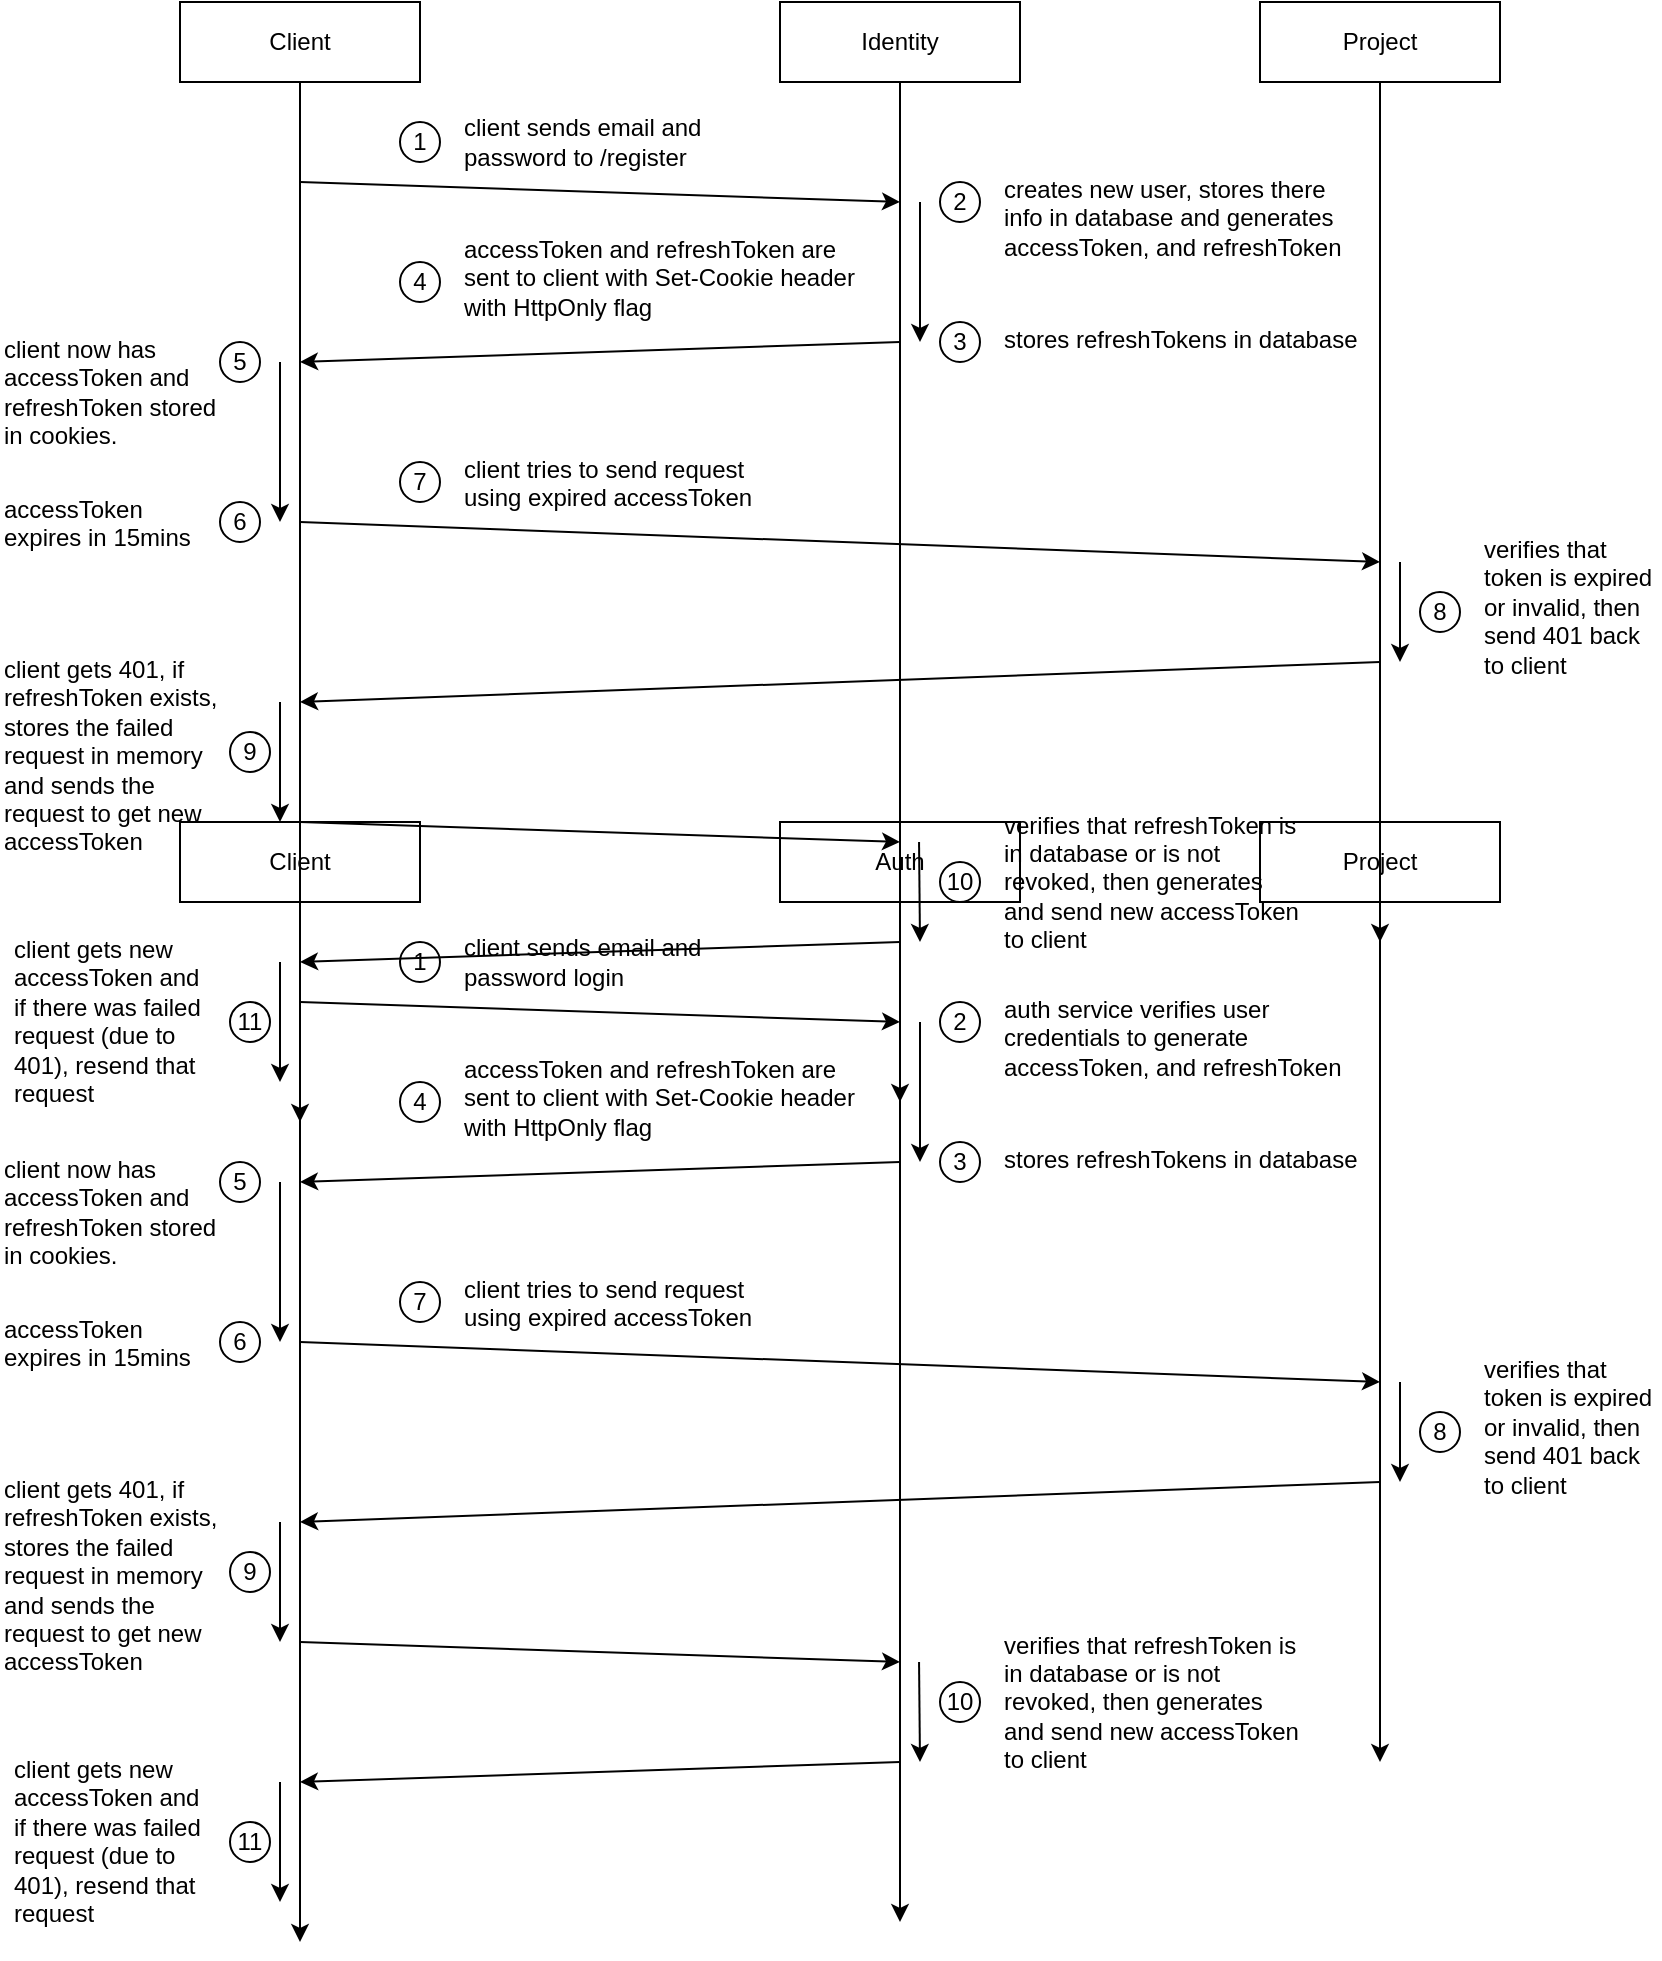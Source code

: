 <mxfile version="21.6.5" type="device">
  <diagram id="YGf_c_5mHE16U1Z5lPLA" name="signup">
    <mxGraphModel dx="1036" dy="606" grid="1" gridSize="10" guides="1" tooltips="1" connect="1" arrows="1" fold="1" page="1" pageScale="1" pageWidth="850" pageHeight="1100" math="0" shadow="0">
      <root>
        <mxCell id="0" />
        <mxCell id="1" parent="0" />
        <mxCell id="GX3pyJZaXBObSDuGrAC7-1" value="" style="edgeStyle=orthogonalEdgeStyle;rounded=0;orthogonalLoop=1;jettySize=auto;html=1;" parent="1" source="GX3pyJZaXBObSDuGrAC7-2" edge="1">
          <mxGeometry relative="1" as="geometry">
            <mxPoint x="160" y="980" as="targetPoint" />
          </mxGeometry>
        </mxCell>
        <mxCell id="GX3pyJZaXBObSDuGrAC7-2" value="Client" style="rounded=0;whiteSpace=wrap;html=1;" parent="1" vertex="1">
          <mxGeometry x="100" y="420" width="120" height="40" as="geometry" />
        </mxCell>
        <mxCell id="GX3pyJZaXBObSDuGrAC7-3" value="" style="edgeStyle=orthogonalEdgeStyle;rounded=0;orthogonalLoop=1;jettySize=auto;html=1;" parent="1" source="GX3pyJZaXBObSDuGrAC7-4" edge="1">
          <mxGeometry relative="1" as="geometry">
            <mxPoint x="460" y="970" as="targetPoint" />
          </mxGeometry>
        </mxCell>
        <mxCell id="GX3pyJZaXBObSDuGrAC7-4" value="Auth" style="rounded=0;whiteSpace=wrap;html=1;" parent="1" vertex="1">
          <mxGeometry x="400" y="420" width="120" height="40" as="geometry" />
        </mxCell>
        <mxCell id="GX3pyJZaXBObSDuGrAC7-5" value="" style="edgeStyle=orthogonalEdgeStyle;rounded=0;orthogonalLoop=1;jettySize=auto;html=1;" parent="1" source="GX3pyJZaXBObSDuGrAC7-6" edge="1">
          <mxGeometry relative="1" as="geometry">
            <mxPoint x="700" y="890" as="targetPoint" />
          </mxGeometry>
        </mxCell>
        <mxCell id="GX3pyJZaXBObSDuGrAC7-6" value="Project" style="rounded=0;whiteSpace=wrap;html=1;" parent="1" vertex="1">
          <mxGeometry x="640" y="420" width="120" height="40" as="geometry" />
        </mxCell>
        <mxCell id="GX3pyJZaXBObSDuGrAC7-7" value="" style="endArrow=classic;html=1;rounded=0;" parent="1" edge="1">
          <mxGeometry width="50" height="50" relative="1" as="geometry">
            <mxPoint x="160" y="510" as="sourcePoint" />
            <mxPoint x="460" y="520" as="targetPoint" />
          </mxGeometry>
        </mxCell>
        <mxCell id="GX3pyJZaXBObSDuGrAC7-8" value="1" style="ellipse;whiteSpace=wrap;html=1;aspect=fixed;" parent="1" vertex="1">
          <mxGeometry x="210" y="480" width="20" height="20" as="geometry" />
        </mxCell>
        <mxCell id="GX3pyJZaXBObSDuGrAC7-9" value="client sends email and&lt;br&gt;password login" style="text;html=1;align=left;verticalAlign=middle;resizable=1;points=[];autosize=1;strokeColor=none;fillColor=none;movable=1;rotatable=1;deletable=1;editable=1;locked=0;connectable=1;" parent="1" vertex="1">
          <mxGeometry x="240" y="470" width="140" height="40" as="geometry" />
        </mxCell>
        <mxCell id="GX3pyJZaXBObSDuGrAC7-10" value="2" style="ellipse;whiteSpace=wrap;html=1;aspect=fixed;" parent="1" vertex="1">
          <mxGeometry x="480" y="510" width="20" height="20" as="geometry" />
        </mxCell>
        <mxCell id="GX3pyJZaXBObSDuGrAC7-11" value="auth service verifies user credentials to generate&amp;nbsp;&lt;br&gt;accessToken, and refreshToken" style="text;whiteSpace=wrap;html=1;" parent="1" vertex="1">
          <mxGeometry x="510" y="500" width="180" height="60" as="geometry" />
        </mxCell>
        <mxCell id="GX3pyJZaXBObSDuGrAC7-12" value="3" style="ellipse;whiteSpace=wrap;html=1;aspect=fixed;" parent="1" vertex="1">
          <mxGeometry x="480" y="580" width="20" height="20" as="geometry" />
        </mxCell>
        <mxCell id="GX3pyJZaXBObSDuGrAC7-13" value="stores refreshTokens in database" style="text;whiteSpace=wrap;html=1;" parent="1" vertex="1">
          <mxGeometry x="510" y="575" width="200" height="30" as="geometry" />
        </mxCell>
        <mxCell id="GX3pyJZaXBObSDuGrAC7-14" value="" style="endArrow=classic;html=1;rounded=0;" parent="1" edge="1">
          <mxGeometry width="50" height="50" relative="1" as="geometry">
            <mxPoint x="470" y="520" as="sourcePoint" />
            <mxPoint x="470" y="590" as="targetPoint" />
          </mxGeometry>
        </mxCell>
        <mxCell id="GX3pyJZaXBObSDuGrAC7-15" value="" style="endArrow=classic;html=1;rounded=0;" parent="1" edge="1">
          <mxGeometry width="50" height="50" relative="1" as="geometry">
            <mxPoint x="460" y="590" as="sourcePoint" />
            <mxPoint x="160" y="600" as="targetPoint" />
          </mxGeometry>
        </mxCell>
        <mxCell id="GX3pyJZaXBObSDuGrAC7-16" value="4" style="ellipse;whiteSpace=wrap;html=1;aspect=fixed;" parent="1" vertex="1">
          <mxGeometry x="210" y="550" width="20" height="20" as="geometry" />
        </mxCell>
        <mxCell id="GX3pyJZaXBObSDuGrAC7-17" value="accessToken and refreshToken are&#xa;sent to client with Set-Cookie header&#xa;with HttpOnly flag" style="text;whiteSpace=wrap;html=1;" parent="1" vertex="1">
          <mxGeometry x="240" y="530" width="200" height="60" as="geometry" />
        </mxCell>
        <mxCell id="GX3pyJZaXBObSDuGrAC7-18" value="" style="endArrow=classic;html=1;rounded=0;" parent="1" edge="1">
          <mxGeometry width="50" height="50" relative="1" as="geometry">
            <mxPoint x="150" y="600" as="sourcePoint" />
            <mxPoint x="150" y="680" as="targetPoint" />
          </mxGeometry>
        </mxCell>
        <mxCell id="GX3pyJZaXBObSDuGrAC7-19" value="5" style="ellipse;whiteSpace=wrap;html=1;aspect=fixed;" parent="1" vertex="1">
          <mxGeometry x="120" y="590" width="20" height="20" as="geometry" />
        </mxCell>
        <mxCell id="GX3pyJZaXBObSDuGrAC7-20" value="client now has accessToken and refreshToken stored in cookies." style="text;whiteSpace=wrap;html=1;" parent="1" vertex="1">
          <mxGeometry x="10" y="580" width="110" height="70" as="geometry" />
        </mxCell>
        <mxCell id="GX3pyJZaXBObSDuGrAC7-21" value="accessToken expires in 15mins" style="text;whiteSpace=wrap;html=1;" parent="1" vertex="1">
          <mxGeometry x="10" y="660" width="110" height="40" as="geometry" />
        </mxCell>
        <mxCell id="GX3pyJZaXBObSDuGrAC7-22" value="6" style="ellipse;whiteSpace=wrap;html=1;aspect=fixed;" parent="1" vertex="1">
          <mxGeometry x="120" y="670" width="20" height="20" as="geometry" />
        </mxCell>
        <mxCell id="GX3pyJZaXBObSDuGrAC7-23" value="7" style="ellipse;whiteSpace=wrap;html=1;aspect=fixed;" parent="1" vertex="1">
          <mxGeometry x="210" y="650" width="20" height="20" as="geometry" />
        </mxCell>
        <mxCell id="GX3pyJZaXBObSDuGrAC7-24" value="" style="endArrow=classic;html=1;rounded=0;" parent="1" edge="1">
          <mxGeometry width="50" height="50" relative="1" as="geometry">
            <mxPoint x="160" y="680" as="sourcePoint" />
            <mxPoint x="700" y="700" as="targetPoint" />
          </mxGeometry>
        </mxCell>
        <mxCell id="GX3pyJZaXBObSDuGrAC7-25" value="client tries to send request &lt;br&gt;using&amp;nbsp;expired accessToken" style="text;whiteSpace=wrap;html=1;" parent="1" vertex="1">
          <mxGeometry x="240" y="640" width="150" height="40" as="geometry" />
        </mxCell>
        <mxCell id="GX3pyJZaXBObSDuGrAC7-26" value="8" style="ellipse;whiteSpace=wrap;html=1;aspect=fixed;" parent="1" vertex="1">
          <mxGeometry x="720" y="715" width="20" height="20" as="geometry" />
        </mxCell>
        <mxCell id="GX3pyJZaXBObSDuGrAC7-27" value="verifies that token is expired or invalid, then send 401 back to client" style="text;whiteSpace=wrap;html=1;" parent="1" vertex="1">
          <mxGeometry x="750" y="680" width="90" height="90" as="geometry" />
        </mxCell>
        <mxCell id="GX3pyJZaXBObSDuGrAC7-28" value="" style="endArrow=classic;html=1;rounded=0;" parent="1" edge="1">
          <mxGeometry width="50" height="50" relative="1" as="geometry">
            <mxPoint x="710" y="700" as="sourcePoint" />
            <mxPoint x="710" y="750" as="targetPoint" />
          </mxGeometry>
        </mxCell>
        <mxCell id="GX3pyJZaXBObSDuGrAC7-29" value="" style="endArrow=classic;html=1;rounded=0;" parent="1" edge="1">
          <mxGeometry width="50" height="50" relative="1" as="geometry">
            <mxPoint x="700" y="750" as="sourcePoint" />
            <mxPoint x="160" y="770" as="targetPoint" />
          </mxGeometry>
        </mxCell>
        <mxCell id="GX3pyJZaXBObSDuGrAC7-30" value="client gets 401, if refreshToken exists, stores the failed request in memory and sends the request to get new accessToken" style="text;whiteSpace=wrap;html=1;" parent="1" vertex="1">
          <mxGeometry x="10" y="740" width="110" height="110" as="geometry" />
        </mxCell>
        <mxCell id="GX3pyJZaXBObSDuGrAC7-31" value="9" style="ellipse;whiteSpace=wrap;html=1;aspect=fixed;" parent="1" vertex="1">
          <mxGeometry x="125" y="785" width="20" height="20" as="geometry" />
        </mxCell>
        <mxCell id="GX3pyJZaXBObSDuGrAC7-32" value="" style="endArrow=classic;html=1;rounded=0;" parent="1" edge="1">
          <mxGeometry width="50" height="50" relative="1" as="geometry">
            <mxPoint x="150" y="770" as="sourcePoint" />
            <mxPoint x="150" y="830" as="targetPoint" />
          </mxGeometry>
        </mxCell>
        <mxCell id="GX3pyJZaXBObSDuGrAC7-33" value="" style="endArrow=classic;html=1;rounded=0;" parent="1" edge="1">
          <mxGeometry width="50" height="50" relative="1" as="geometry">
            <mxPoint x="160" y="830" as="sourcePoint" />
            <mxPoint x="460" y="840" as="targetPoint" />
          </mxGeometry>
        </mxCell>
        <mxCell id="GX3pyJZaXBObSDuGrAC7-34" value="10" style="ellipse;whiteSpace=wrap;html=1;aspect=fixed;verticalAlign=middle;" parent="1" vertex="1">
          <mxGeometry x="480" y="850" width="20" height="20" as="geometry" />
        </mxCell>
        <mxCell id="GX3pyJZaXBObSDuGrAC7-35" value="verifies that refreshToken is in database or is not revoked, then generates and send new accessToken to client" style="text;whiteSpace=wrap;html=1;verticalAlign=middle;" parent="1" vertex="1">
          <mxGeometry x="510" y="820" width="150" height="80" as="geometry" />
        </mxCell>
        <mxCell id="GX3pyJZaXBObSDuGrAC7-36" value="" style="endArrow=classic;html=1;rounded=0;" parent="1" edge="1">
          <mxGeometry width="50" height="50" relative="1" as="geometry">
            <mxPoint x="469.52" y="840" as="sourcePoint" />
            <mxPoint x="470" y="890" as="targetPoint" />
          </mxGeometry>
        </mxCell>
        <mxCell id="GX3pyJZaXBObSDuGrAC7-37" value="" style="endArrow=classic;html=1;rounded=0;" parent="1" edge="1">
          <mxGeometry width="50" height="50" relative="1" as="geometry">
            <mxPoint x="460" y="890" as="sourcePoint" />
            <mxPoint x="160" y="900" as="targetPoint" />
          </mxGeometry>
        </mxCell>
        <mxCell id="GX3pyJZaXBObSDuGrAC7-38" value="11" style="ellipse;whiteSpace=wrap;html=1;aspect=fixed;verticalAlign=middle;" parent="1" vertex="1">
          <mxGeometry x="125" y="920" width="20" height="20" as="geometry" />
        </mxCell>
        <mxCell id="GX3pyJZaXBObSDuGrAC7-39" value="" style="endArrow=classic;html=1;rounded=0;" parent="1" edge="1">
          <mxGeometry width="50" height="50" relative="1" as="geometry">
            <mxPoint x="150" y="900" as="sourcePoint" />
            <mxPoint x="150" y="960" as="targetPoint" />
          </mxGeometry>
        </mxCell>
        <mxCell id="GX3pyJZaXBObSDuGrAC7-40" value="client gets new accessToken and&lt;br&gt;if there was failed request (due to 401), resend that request&amp;nbsp;" style="text;whiteSpace=wrap;html=1;" parent="1" vertex="1">
          <mxGeometry x="15" y="880" width="110" height="90" as="geometry" />
        </mxCell>
        <mxCell id="GX3pyJZaXBObSDuGrAC7-164" value="" style="edgeStyle=orthogonalEdgeStyle;rounded=0;orthogonalLoop=1;jettySize=auto;html=1;" parent="1" source="GX3pyJZaXBObSDuGrAC7-165" edge="1">
          <mxGeometry relative="1" as="geometry">
            <mxPoint x="160" y="570" as="targetPoint" />
          </mxGeometry>
        </mxCell>
        <mxCell id="GX3pyJZaXBObSDuGrAC7-165" value="Client" style="rounded=0;whiteSpace=wrap;html=1;" parent="1" vertex="1">
          <mxGeometry x="100" y="10" width="120" height="40" as="geometry" />
        </mxCell>
        <mxCell id="GX3pyJZaXBObSDuGrAC7-166" value="" style="edgeStyle=orthogonalEdgeStyle;rounded=0;orthogonalLoop=1;jettySize=auto;html=1;" parent="1" source="GX3pyJZaXBObSDuGrAC7-167" edge="1">
          <mxGeometry relative="1" as="geometry">
            <mxPoint x="460" y="560" as="targetPoint" />
          </mxGeometry>
        </mxCell>
        <mxCell id="GX3pyJZaXBObSDuGrAC7-167" value="Identity" style="rounded=0;whiteSpace=wrap;html=1;" parent="1" vertex="1">
          <mxGeometry x="400" y="10" width="120" height="40" as="geometry" />
        </mxCell>
        <mxCell id="GX3pyJZaXBObSDuGrAC7-168" value="" style="edgeStyle=orthogonalEdgeStyle;rounded=0;orthogonalLoop=1;jettySize=auto;html=1;" parent="1" source="GX3pyJZaXBObSDuGrAC7-169" edge="1">
          <mxGeometry relative="1" as="geometry">
            <mxPoint x="700" y="480" as="targetPoint" />
          </mxGeometry>
        </mxCell>
        <mxCell id="GX3pyJZaXBObSDuGrAC7-169" value="Project" style="rounded=0;whiteSpace=wrap;html=1;" parent="1" vertex="1">
          <mxGeometry x="640" y="10" width="120" height="40" as="geometry" />
        </mxCell>
        <mxCell id="GX3pyJZaXBObSDuGrAC7-170" value="" style="endArrow=classic;html=1;rounded=0;" parent="1" edge="1">
          <mxGeometry width="50" height="50" relative="1" as="geometry">
            <mxPoint x="160" y="100" as="sourcePoint" />
            <mxPoint x="460" y="110" as="targetPoint" />
          </mxGeometry>
        </mxCell>
        <mxCell id="GX3pyJZaXBObSDuGrAC7-171" value="1" style="ellipse;whiteSpace=wrap;html=1;aspect=fixed;" parent="1" vertex="1">
          <mxGeometry x="210" y="70" width="20" height="20" as="geometry" />
        </mxCell>
        <mxCell id="GX3pyJZaXBObSDuGrAC7-172" value="client sends email and&lt;br&gt;password to /register" style="text;html=1;align=left;verticalAlign=middle;resizable=1;points=[];autosize=1;strokeColor=none;fillColor=none;movable=1;rotatable=1;deletable=1;editable=1;locked=0;connectable=1;" parent="1" vertex="1">
          <mxGeometry x="240" y="60" width="140" height="40" as="geometry" />
        </mxCell>
        <mxCell id="GX3pyJZaXBObSDuGrAC7-173" value="2" style="ellipse;whiteSpace=wrap;html=1;aspect=fixed;" parent="1" vertex="1">
          <mxGeometry x="480" y="100" width="20" height="20" as="geometry" />
        </mxCell>
        <mxCell id="GX3pyJZaXBObSDuGrAC7-174" value="creates new user, stores there info in database and generates&amp;nbsp;&lt;br&gt;accessToken, and refreshToken" style="text;whiteSpace=wrap;html=1;" parent="1" vertex="1">
          <mxGeometry x="510" y="90" width="180" height="60" as="geometry" />
        </mxCell>
        <mxCell id="GX3pyJZaXBObSDuGrAC7-175" value="3" style="ellipse;whiteSpace=wrap;html=1;aspect=fixed;" parent="1" vertex="1">
          <mxGeometry x="480" y="170" width="20" height="20" as="geometry" />
        </mxCell>
        <mxCell id="GX3pyJZaXBObSDuGrAC7-176" value="stores refreshTokens in database" style="text;whiteSpace=wrap;html=1;" parent="1" vertex="1">
          <mxGeometry x="510" y="165" width="200" height="30" as="geometry" />
        </mxCell>
        <mxCell id="GX3pyJZaXBObSDuGrAC7-177" value="" style="endArrow=classic;html=1;rounded=0;" parent="1" edge="1">
          <mxGeometry width="50" height="50" relative="1" as="geometry">
            <mxPoint x="470" y="110" as="sourcePoint" />
            <mxPoint x="470" y="180" as="targetPoint" />
          </mxGeometry>
        </mxCell>
        <mxCell id="GX3pyJZaXBObSDuGrAC7-178" value="" style="endArrow=classic;html=1;rounded=0;" parent="1" edge="1">
          <mxGeometry width="50" height="50" relative="1" as="geometry">
            <mxPoint x="460" y="180" as="sourcePoint" />
            <mxPoint x="160" y="190" as="targetPoint" />
          </mxGeometry>
        </mxCell>
        <mxCell id="GX3pyJZaXBObSDuGrAC7-179" value="4" style="ellipse;whiteSpace=wrap;html=1;aspect=fixed;" parent="1" vertex="1">
          <mxGeometry x="210" y="140" width="20" height="20" as="geometry" />
        </mxCell>
        <mxCell id="GX3pyJZaXBObSDuGrAC7-180" value="accessToken and refreshToken are&#xa;sent to client with Set-Cookie header&#xa;with HttpOnly flag" style="text;whiteSpace=wrap;html=1;" parent="1" vertex="1">
          <mxGeometry x="240" y="120" width="200" height="60" as="geometry" />
        </mxCell>
        <mxCell id="GX3pyJZaXBObSDuGrAC7-181" value="" style="endArrow=classic;html=1;rounded=0;" parent="1" edge="1">
          <mxGeometry width="50" height="50" relative="1" as="geometry">
            <mxPoint x="150" y="190" as="sourcePoint" />
            <mxPoint x="150" y="270" as="targetPoint" />
          </mxGeometry>
        </mxCell>
        <mxCell id="GX3pyJZaXBObSDuGrAC7-182" value="5" style="ellipse;whiteSpace=wrap;html=1;aspect=fixed;" parent="1" vertex="1">
          <mxGeometry x="120" y="180" width="20" height="20" as="geometry" />
        </mxCell>
        <mxCell id="GX3pyJZaXBObSDuGrAC7-183" value="client now has accessToken and refreshToken stored in cookies." style="text;whiteSpace=wrap;html=1;" parent="1" vertex="1">
          <mxGeometry x="10" y="170" width="110" height="70" as="geometry" />
        </mxCell>
        <mxCell id="GX3pyJZaXBObSDuGrAC7-184" value="accessToken expires in 15mins" style="text;whiteSpace=wrap;html=1;" parent="1" vertex="1">
          <mxGeometry x="10" y="250" width="110" height="40" as="geometry" />
        </mxCell>
        <mxCell id="GX3pyJZaXBObSDuGrAC7-185" value="6" style="ellipse;whiteSpace=wrap;html=1;aspect=fixed;" parent="1" vertex="1">
          <mxGeometry x="120" y="260" width="20" height="20" as="geometry" />
        </mxCell>
        <mxCell id="GX3pyJZaXBObSDuGrAC7-186" value="7" style="ellipse;whiteSpace=wrap;html=1;aspect=fixed;" parent="1" vertex="1">
          <mxGeometry x="210" y="240" width="20" height="20" as="geometry" />
        </mxCell>
        <mxCell id="GX3pyJZaXBObSDuGrAC7-187" value="" style="endArrow=classic;html=1;rounded=0;" parent="1" edge="1">
          <mxGeometry width="50" height="50" relative="1" as="geometry">
            <mxPoint x="160" y="270" as="sourcePoint" />
            <mxPoint x="700" y="290" as="targetPoint" />
          </mxGeometry>
        </mxCell>
        <mxCell id="GX3pyJZaXBObSDuGrAC7-188" value="client tries to send request &lt;br&gt;using&amp;nbsp;expired accessToken" style="text;whiteSpace=wrap;html=1;" parent="1" vertex="1">
          <mxGeometry x="240" y="230" width="150" height="40" as="geometry" />
        </mxCell>
        <mxCell id="GX3pyJZaXBObSDuGrAC7-189" value="8" style="ellipse;whiteSpace=wrap;html=1;aspect=fixed;" parent="1" vertex="1">
          <mxGeometry x="720" y="305" width="20" height="20" as="geometry" />
        </mxCell>
        <mxCell id="GX3pyJZaXBObSDuGrAC7-190" value="verifies that token is expired or invalid, then send 401 back to client" style="text;whiteSpace=wrap;html=1;" parent="1" vertex="1">
          <mxGeometry x="750" y="270" width="90" height="90" as="geometry" />
        </mxCell>
        <mxCell id="GX3pyJZaXBObSDuGrAC7-191" value="" style="endArrow=classic;html=1;rounded=0;" parent="1" edge="1">
          <mxGeometry width="50" height="50" relative="1" as="geometry">
            <mxPoint x="710" y="290" as="sourcePoint" />
            <mxPoint x="710" y="340" as="targetPoint" />
          </mxGeometry>
        </mxCell>
        <mxCell id="GX3pyJZaXBObSDuGrAC7-192" value="" style="endArrow=classic;html=1;rounded=0;" parent="1" edge="1">
          <mxGeometry width="50" height="50" relative="1" as="geometry">
            <mxPoint x="700" y="340" as="sourcePoint" />
            <mxPoint x="160" y="360" as="targetPoint" />
          </mxGeometry>
        </mxCell>
        <mxCell id="GX3pyJZaXBObSDuGrAC7-193" value="client gets 401, if refreshToken exists, stores the failed request in memory and sends the request to get new accessToken" style="text;whiteSpace=wrap;html=1;" parent="1" vertex="1">
          <mxGeometry x="10" y="330" width="110" height="110" as="geometry" />
        </mxCell>
        <mxCell id="GX3pyJZaXBObSDuGrAC7-194" value="9" style="ellipse;whiteSpace=wrap;html=1;aspect=fixed;" parent="1" vertex="1">
          <mxGeometry x="125" y="375" width="20" height="20" as="geometry" />
        </mxCell>
        <mxCell id="GX3pyJZaXBObSDuGrAC7-195" value="" style="endArrow=classic;html=1;rounded=0;" parent="1" edge="1">
          <mxGeometry width="50" height="50" relative="1" as="geometry">
            <mxPoint x="150" y="360" as="sourcePoint" />
            <mxPoint x="150" y="420" as="targetPoint" />
          </mxGeometry>
        </mxCell>
        <mxCell id="GX3pyJZaXBObSDuGrAC7-196" value="" style="endArrow=classic;html=1;rounded=0;" parent="1" edge="1">
          <mxGeometry width="50" height="50" relative="1" as="geometry">
            <mxPoint x="160" y="420" as="sourcePoint" />
            <mxPoint x="460" y="430" as="targetPoint" />
          </mxGeometry>
        </mxCell>
        <mxCell id="GX3pyJZaXBObSDuGrAC7-197" value="10" style="ellipse;whiteSpace=wrap;html=1;aspect=fixed;verticalAlign=middle;" parent="1" vertex="1">
          <mxGeometry x="480" y="440" width="20" height="20" as="geometry" />
        </mxCell>
        <mxCell id="GX3pyJZaXBObSDuGrAC7-198" value="verifies that refreshToken is in database or is not revoked, then generates and send new accessToken to client" style="text;whiteSpace=wrap;html=1;verticalAlign=middle;" parent="1" vertex="1">
          <mxGeometry x="510" y="410" width="150" height="80" as="geometry" />
        </mxCell>
        <mxCell id="GX3pyJZaXBObSDuGrAC7-199" value="" style="endArrow=classic;html=1;rounded=0;" parent="1" edge="1">
          <mxGeometry width="50" height="50" relative="1" as="geometry">
            <mxPoint x="469.52" y="430" as="sourcePoint" />
            <mxPoint x="470" y="480" as="targetPoint" />
          </mxGeometry>
        </mxCell>
        <mxCell id="GX3pyJZaXBObSDuGrAC7-200" value="" style="endArrow=classic;html=1;rounded=0;" parent="1" edge="1">
          <mxGeometry width="50" height="50" relative="1" as="geometry">
            <mxPoint x="460" y="480" as="sourcePoint" />
            <mxPoint x="160" y="490" as="targetPoint" />
          </mxGeometry>
        </mxCell>
        <mxCell id="GX3pyJZaXBObSDuGrAC7-201" value="11" style="ellipse;whiteSpace=wrap;html=1;aspect=fixed;verticalAlign=middle;" parent="1" vertex="1">
          <mxGeometry x="125" y="510" width="20" height="20" as="geometry" />
        </mxCell>
        <mxCell id="GX3pyJZaXBObSDuGrAC7-202" value="" style="endArrow=classic;html=1;rounded=0;" parent="1" edge="1">
          <mxGeometry width="50" height="50" relative="1" as="geometry">
            <mxPoint x="150" y="490" as="sourcePoint" />
            <mxPoint x="150" y="550" as="targetPoint" />
          </mxGeometry>
        </mxCell>
        <mxCell id="GX3pyJZaXBObSDuGrAC7-203" value="client gets new accessToken and&lt;br&gt;if there was failed request (due to 401), resend that request&amp;nbsp;" style="text;whiteSpace=wrap;html=1;" parent="1" vertex="1">
          <mxGeometry x="15" y="470" width="110" height="90" as="geometry" />
        </mxCell>
      </root>
    </mxGraphModel>
  </diagram>
</mxfile>
